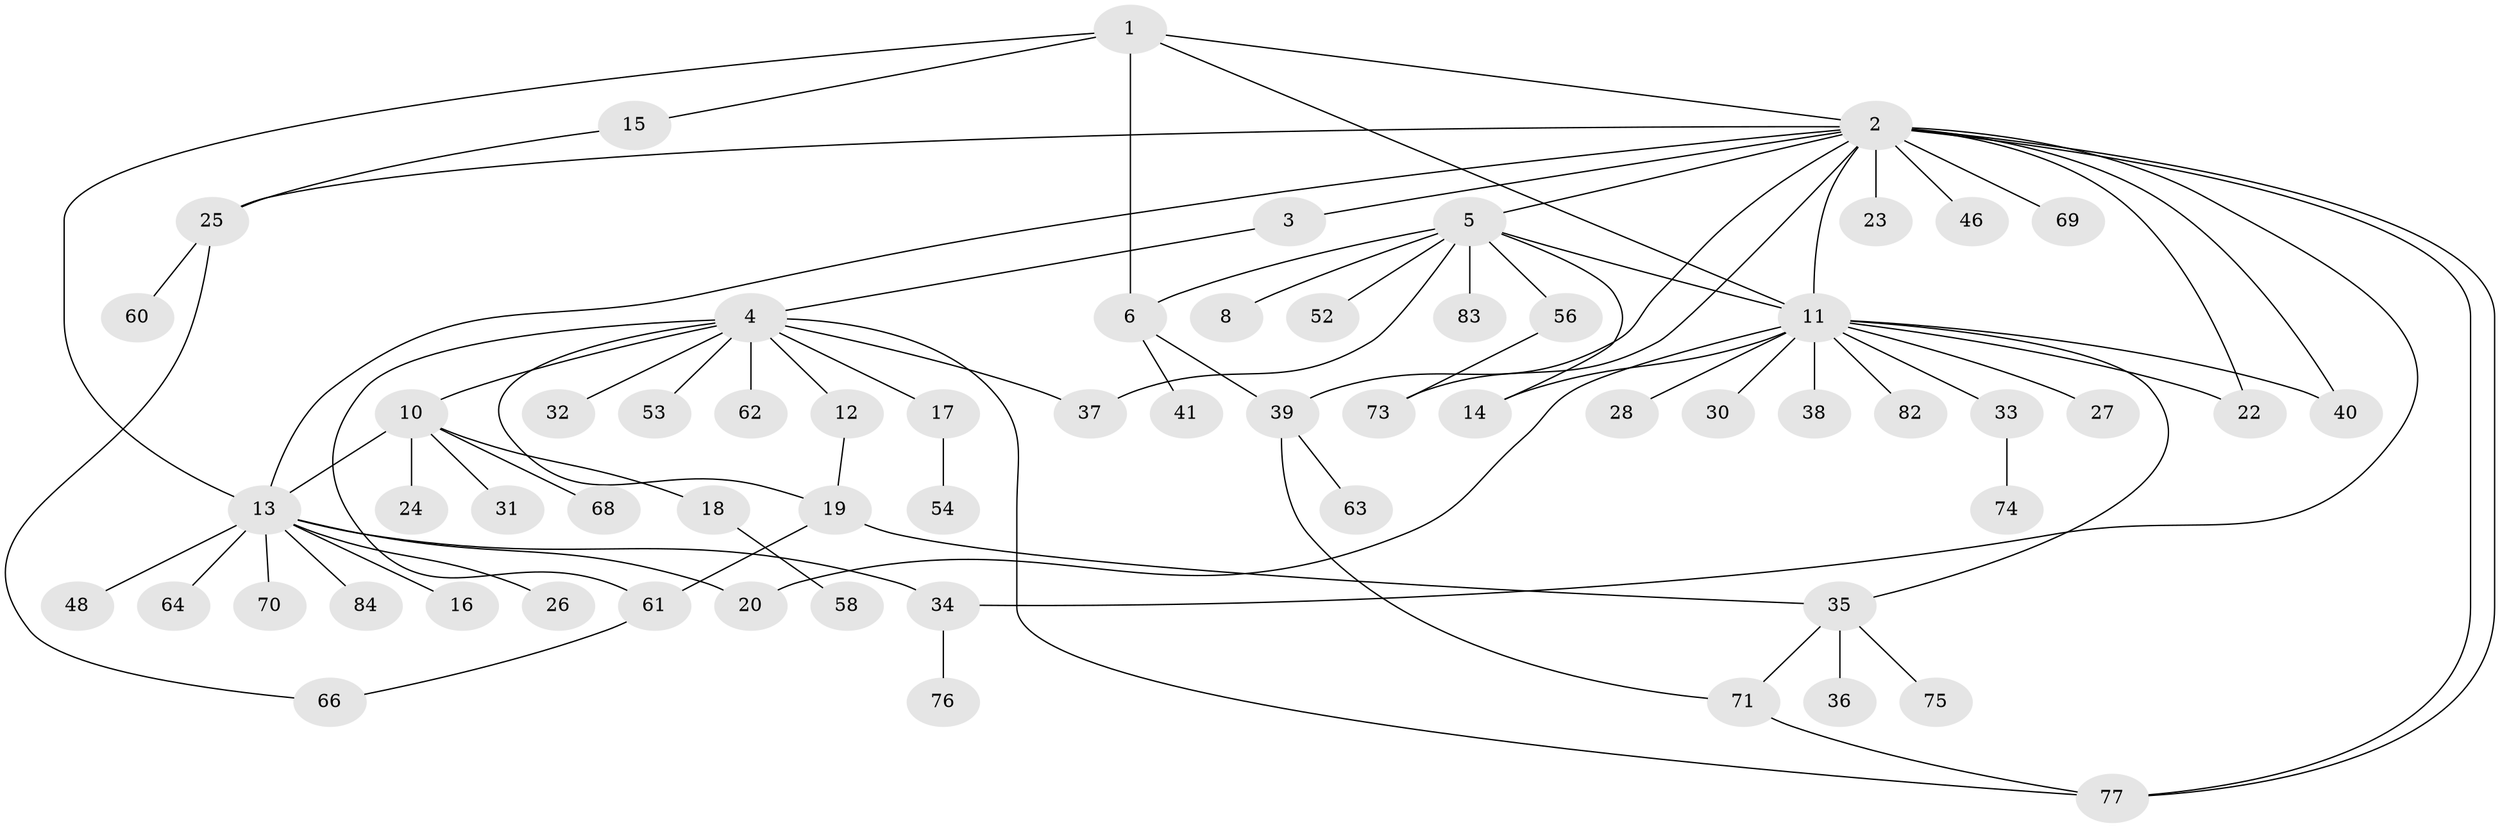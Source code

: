 // original degree distribution, {3: 0.13095238095238096, 18: 0.011904761904761904, 11: 0.011904761904761904, 10: 0.011904761904761904, 4: 0.05952380952380952, 2: 0.25, 6: 0.011904761904761904, 15: 0.011904761904761904, 12: 0.011904761904761904, 1: 0.47619047619047616, 5: 0.011904761904761904}
// Generated by graph-tools (version 1.1) at 2025/11/02/27/25 16:11:15]
// undirected, 62 vertices, 83 edges
graph export_dot {
graph [start="1"]
  node [color=gray90,style=filled];
  1 [super="+7"];
  2 [super="+65"];
  3 [super="+57"];
  4 [super="+9"];
  5 [super="+67"];
  6 [super="+50"];
  8 [super="+43"];
  10 [super="+21"];
  11 [super="+81"];
  12;
  13 [super="+47"];
  14;
  15;
  16;
  17 [super="+45"];
  18 [super="+79"];
  19 [super="+29"];
  20;
  22;
  23;
  24 [super="+59"];
  25 [super="+42"];
  26;
  27;
  28;
  30;
  31;
  32;
  33;
  34 [super="+55"];
  35 [super="+51"];
  36;
  37;
  38;
  39 [super="+49"];
  40;
  41 [super="+44"];
  46;
  48;
  52;
  53;
  54;
  56 [super="+72"];
  58;
  60;
  61 [super="+80"];
  62;
  63;
  64;
  66;
  68;
  69;
  70;
  71;
  73;
  74;
  75 [super="+78"];
  76;
  77;
  82;
  83;
  84;
  1 -- 2;
  1 -- 6;
  1 -- 11;
  1 -- 13;
  1 -- 15;
  2 -- 3;
  2 -- 5;
  2 -- 11;
  2 -- 13;
  2 -- 22;
  2 -- 23;
  2 -- 25;
  2 -- 34 [weight=2];
  2 -- 39;
  2 -- 40;
  2 -- 46;
  2 -- 69;
  2 -- 73;
  2 -- 77;
  2 -- 77;
  3 -- 4;
  4 -- 10;
  4 -- 12;
  4 -- 17;
  4 -- 32;
  4 -- 37;
  4 -- 53;
  4 -- 61;
  4 -- 62;
  4 -- 77;
  4 -- 19;
  5 -- 8;
  5 -- 11;
  5 -- 14;
  5 -- 37;
  5 -- 52;
  5 -- 56;
  5 -- 83;
  5 -- 6;
  6 -- 41;
  6 -- 39;
  10 -- 18;
  10 -- 24;
  10 -- 31;
  10 -- 68;
  10 -- 13;
  11 -- 14;
  11 -- 20;
  11 -- 22;
  11 -- 27;
  11 -- 28;
  11 -- 30;
  11 -- 33;
  11 -- 35;
  11 -- 38;
  11 -- 40;
  11 -- 82;
  12 -- 19;
  13 -- 16;
  13 -- 20;
  13 -- 26;
  13 -- 34;
  13 -- 48;
  13 -- 64;
  13 -- 70;
  13 -- 84;
  15 -- 25;
  17 -- 54;
  18 -- 58;
  19 -- 61;
  19 -- 35;
  25 -- 60;
  25 -- 66;
  33 -- 74;
  34 -- 76;
  35 -- 36;
  35 -- 75;
  35 -- 71;
  39 -- 71;
  39 -- 63;
  56 -- 73;
  61 -- 66;
  71 -- 77;
}
